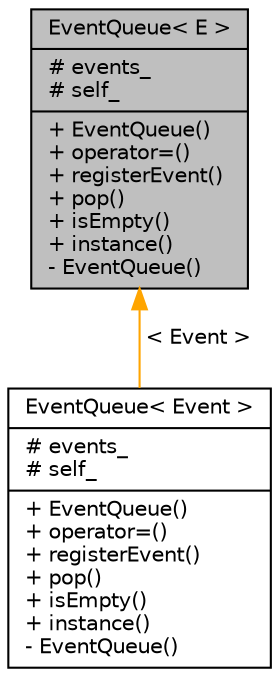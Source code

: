 digraph "EventQueue&lt; E &gt;"
{
 // INTERACTIVE_SVG=YES
 // LATEX_PDF_SIZE
  bgcolor="transparent";
  edge [fontname="Helvetica",fontsize="10",labelfontname="Helvetica",labelfontsize="10"];
  node [fontname="Helvetica",fontsize="10",shape=record];
  Node1 [label="{EventQueue\< E \>\n|# events_\l# self_\l|+ EventQueue()\l+ operator=()\l+ registerEvent()\l+ pop()\l+ isEmpty()\l+ instance()\l- EventQueue()\l}",height=0.2,width=0.4,color="black", fillcolor="grey75", style="filled", fontcolor="black",tooltip="Singleton class wrapper for std::queue<E>."];
  Node1 -> Node2 [dir="back",color="orange",fontsize="10",style="solid",label=" \< Event \>" ,fontname="Helvetica"];
  Node2 [label="{EventQueue\< Event \>\n|# events_\l# self_\l|+ EventQueue()\l+ operator=()\l+ registerEvent()\l+ pop()\l+ isEmpty()\l+ instance()\l- EventQueue()\l}",height=0.2,width=0.4,color="black",URL="$class_event_queue.html",tooltip=" "];
}
